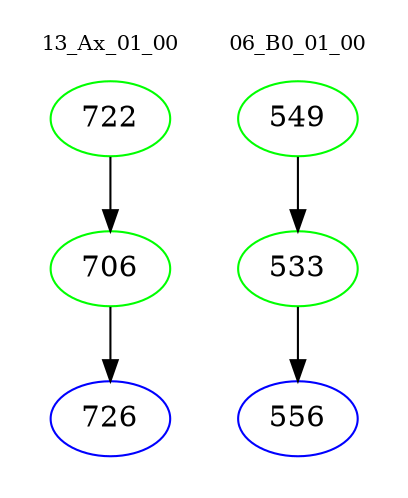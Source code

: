 digraph{
subgraph cluster_0 {
color = white
label = "13_Ax_01_00";
fontsize=10;
T0_722 [label="722", color="green"]
T0_722 -> T0_706 [color="black"]
T0_706 [label="706", color="green"]
T0_706 -> T0_726 [color="black"]
T0_726 [label="726", color="blue"]
}
subgraph cluster_1 {
color = white
label = "06_B0_01_00";
fontsize=10;
T1_549 [label="549", color="green"]
T1_549 -> T1_533 [color="black"]
T1_533 [label="533", color="green"]
T1_533 -> T1_556 [color="black"]
T1_556 [label="556", color="blue"]
}
}

